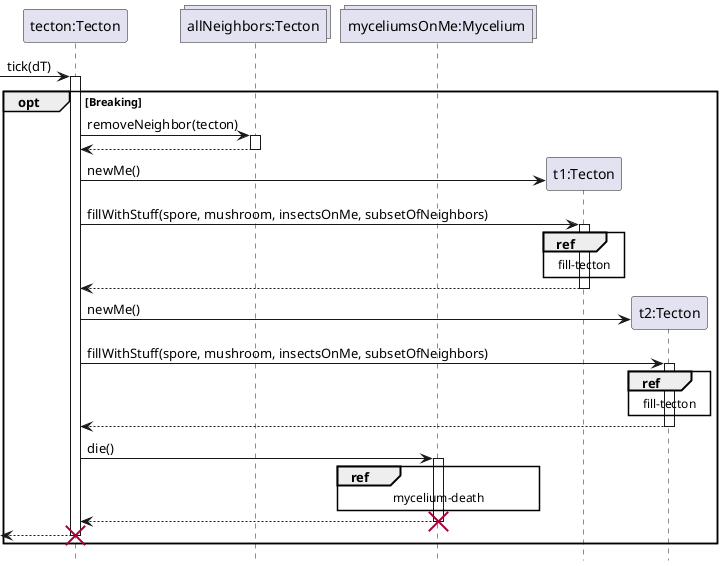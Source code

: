 @startuml Tecton/tecton-break-seq
hide footbox

participant "tecton:Tecton" as Dying
collections "allNeighbors:Tecton" as allNeighbors
collections "myceliumsOnMe:Mycelium" as target

-> Dying : tick(dT)
activate Dying
opt Breaking

Dying -> allNeighbors : removeNeighbor(tecton)
activate allNeighbors
return

create "t1:Tecton" as New1
Dying -> New1 : newMe()
Dying -> New1 : fillWithStuff(spore, mushroom, insectsOnMe, subsetOfNeighbors)
activate New1
ref over New1
    fill-tecton
end ref
return

create "t2:Tecton" as New2
'Newme helyett mi'
Dying -> New2 : newMe()
Dying -> New2 : fillWithStuff(spore, mushroom, insectsOnMe, subsetOfNeighbors)
activate New2
ref over New2
    fill-tecton
end ref
return

Dying -> target : die()
activate target

ref over target
    mycelium-death
end ref

return
destroy target

<-- Dying
destroy Dying
end

@enduml